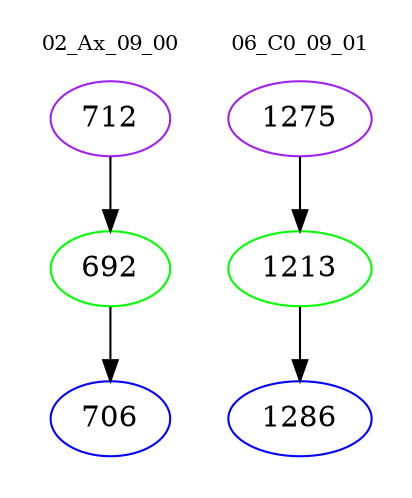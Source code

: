 digraph{
subgraph cluster_0 {
color = white
label = "02_Ax_09_00";
fontsize=10;
T0_712 [label="712", color="purple"]
T0_712 -> T0_692 [color="black"]
T0_692 [label="692", color="green"]
T0_692 -> T0_706 [color="black"]
T0_706 [label="706", color="blue"]
}
subgraph cluster_1 {
color = white
label = "06_C0_09_01";
fontsize=10;
T1_1275 [label="1275", color="purple"]
T1_1275 -> T1_1213 [color="black"]
T1_1213 [label="1213", color="green"]
T1_1213 -> T1_1286 [color="black"]
T1_1286 [label="1286", color="blue"]
}
}

